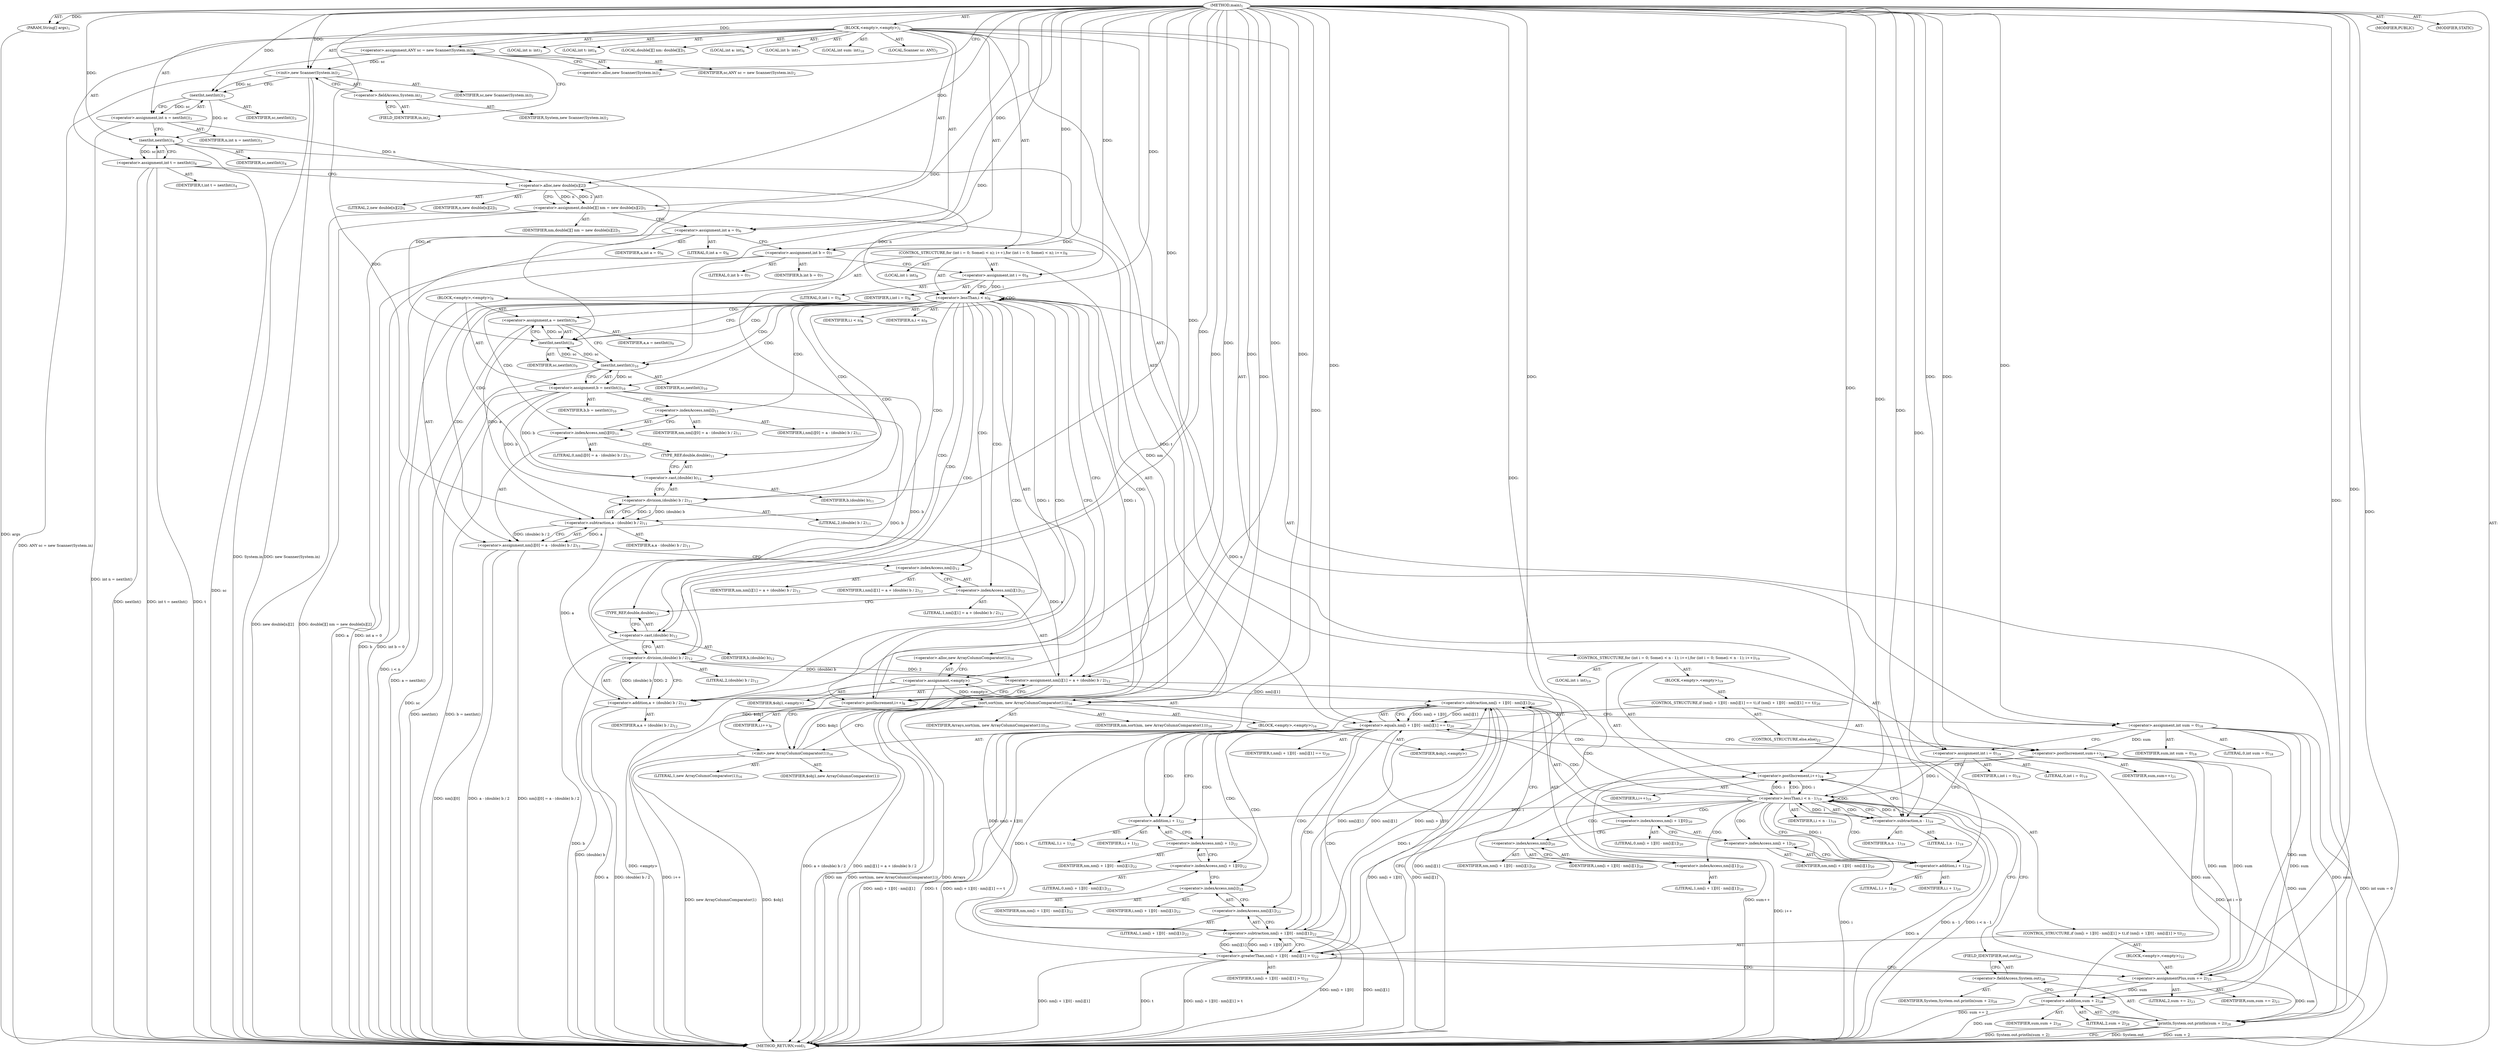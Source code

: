 digraph "main" {  
"19" [label = <(METHOD,main)<SUB>1</SUB>> ]
"20" [label = <(PARAM,String[] args)<SUB>1</SUB>> ]
"21" [label = <(BLOCK,&lt;empty&gt;,&lt;empty&gt;)<SUB>1</SUB>> ]
"4" [label = <(LOCAL,Scanner sc: ANY)<SUB>2</SUB>> ]
"22" [label = <(&lt;operator&gt;.assignment,ANY sc = new Scanner(System.in))<SUB>2</SUB>> ]
"23" [label = <(IDENTIFIER,sc,ANY sc = new Scanner(System.in))<SUB>2</SUB>> ]
"24" [label = <(&lt;operator&gt;.alloc,new Scanner(System.in))<SUB>2</SUB>> ]
"25" [label = <(&lt;init&gt;,new Scanner(System.in))<SUB>2</SUB>> ]
"3" [label = <(IDENTIFIER,sc,new Scanner(System.in))<SUB>2</SUB>> ]
"26" [label = <(&lt;operator&gt;.fieldAccess,System.in)<SUB>2</SUB>> ]
"27" [label = <(IDENTIFIER,System,new Scanner(System.in))<SUB>2</SUB>> ]
"28" [label = <(FIELD_IDENTIFIER,in,in)<SUB>2</SUB>> ]
"29" [label = <(LOCAL,int n: int)<SUB>3</SUB>> ]
"30" [label = <(&lt;operator&gt;.assignment,int n = nextInt())<SUB>3</SUB>> ]
"31" [label = <(IDENTIFIER,n,int n = nextInt())<SUB>3</SUB>> ]
"32" [label = <(nextInt,nextInt())<SUB>3</SUB>> ]
"33" [label = <(IDENTIFIER,sc,nextInt())<SUB>3</SUB>> ]
"34" [label = <(LOCAL,int t: int)<SUB>4</SUB>> ]
"35" [label = <(&lt;operator&gt;.assignment,int t = nextInt())<SUB>4</SUB>> ]
"36" [label = <(IDENTIFIER,t,int t = nextInt())<SUB>4</SUB>> ]
"37" [label = <(nextInt,nextInt())<SUB>4</SUB>> ]
"38" [label = <(IDENTIFIER,sc,nextInt())<SUB>4</SUB>> ]
"39" [label = <(LOCAL,double[][] nm: double[][])<SUB>5</SUB>> ]
"40" [label = <(&lt;operator&gt;.assignment,double[][] nm = new double[n][2])<SUB>5</SUB>> ]
"41" [label = <(IDENTIFIER,nm,double[][] nm = new double[n][2])<SUB>5</SUB>> ]
"42" [label = <(&lt;operator&gt;.alloc,new double[n][2])> ]
"43" [label = <(IDENTIFIER,n,new double[n][2])<SUB>5</SUB>> ]
"44" [label = <(LITERAL,2,new double[n][2])<SUB>5</SUB>> ]
"45" [label = <(LOCAL,int a: int)<SUB>6</SUB>> ]
"46" [label = <(&lt;operator&gt;.assignment,int a = 0)<SUB>6</SUB>> ]
"47" [label = <(IDENTIFIER,a,int a = 0)<SUB>6</SUB>> ]
"48" [label = <(LITERAL,0,int a = 0)<SUB>6</SUB>> ]
"49" [label = <(LOCAL,int b: int)<SUB>7</SUB>> ]
"50" [label = <(&lt;operator&gt;.assignment,int b = 0)<SUB>7</SUB>> ]
"51" [label = <(IDENTIFIER,b,int b = 0)<SUB>7</SUB>> ]
"52" [label = <(LITERAL,0,int b = 0)<SUB>7</SUB>> ]
"53" [label = <(CONTROL_STRUCTURE,for (int i = 0; Some(i &lt; n); i++),for (int i = 0; Some(i &lt; n); i++))<SUB>8</SUB>> ]
"54" [label = <(LOCAL,int i: int)<SUB>8</SUB>> ]
"55" [label = <(&lt;operator&gt;.assignment,int i = 0)<SUB>8</SUB>> ]
"56" [label = <(IDENTIFIER,i,int i = 0)<SUB>8</SUB>> ]
"57" [label = <(LITERAL,0,int i = 0)<SUB>8</SUB>> ]
"58" [label = <(&lt;operator&gt;.lessThan,i &lt; n)<SUB>8</SUB>> ]
"59" [label = <(IDENTIFIER,i,i &lt; n)<SUB>8</SUB>> ]
"60" [label = <(IDENTIFIER,n,i &lt; n)<SUB>8</SUB>> ]
"61" [label = <(&lt;operator&gt;.postIncrement,i++)<SUB>8</SUB>> ]
"62" [label = <(IDENTIFIER,i,i++)<SUB>8</SUB>> ]
"63" [label = <(BLOCK,&lt;empty&gt;,&lt;empty&gt;)<SUB>8</SUB>> ]
"64" [label = <(&lt;operator&gt;.assignment,a = nextInt())<SUB>9</SUB>> ]
"65" [label = <(IDENTIFIER,a,a = nextInt())<SUB>9</SUB>> ]
"66" [label = <(nextInt,nextInt())<SUB>9</SUB>> ]
"67" [label = <(IDENTIFIER,sc,nextInt())<SUB>9</SUB>> ]
"68" [label = <(&lt;operator&gt;.assignment,b = nextInt())<SUB>10</SUB>> ]
"69" [label = <(IDENTIFIER,b,b = nextInt())<SUB>10</SUB>> ]
"70" [label = <(nextInt,nextInt())<SUB>10</SUB>> ]
"71" [label = <(IDENTIFIER,sc,nextInt())<SUB>10</SUB>> ]
"72" [label = <(&lt;operator&gt;.assignment,nm[i][0] = a - (double) b / 2)<SUB>11</SUB>> ]
"73" [label = <(&lt;operator&gt;.indexAccess,nm[i][0])<SUB>11</SUB>> ]
"74" [label = <(&lt;operator&gt;.indexAccess,nm[i])<SUB>11</SUB>> ]
"75" [label = <(IDENTIFIER,nm,nm[i][0] = a - (double) b / 2)<SUB>11</SUB>> ]
"76" [label = <(IDENTIFIER,i,nm[i][0] = a - (double) b / 2)<SUB>11</SUB>> ]
"77" [label = <(LITERAL,0,nm[i][0] = a - (double) b / 2)<SUB>11</SUB>> ]
"78" [label = <(&lt;operator&gt;.subtraction,a - (double) b / 2)<SUB>11</SUB>> ]
"79" [label = <(IDENTIFIER,a,a - (double) b / 2)<SUB>11</SUB>> ]
"80" [label = <(&lt;operator&gt;.division,(double) b / 2)<SUB>11</SUB>> ]
"81" [label = <(&lt;operator&gt;.cast,(double) b)<SUB>11</SUB>> ]
"82" [label = <(TYPE_REF,double,double)<SUB>11</SUB>> ]
"83" [label = <(IDENTIFIER,b,(double) b)<SUB>11</SUB>> ]
"84" [label = <(LITERAL,2,(double) b / 2)<SUB>11</SUB>> ]
"85" [label = <(&lt;operator&gt;.assignment,nm[i][1] = a + (double) b / 2)<SUB>12</SUB>> ]
"86" [label = <(&lt;operator&gt;.indexAccess,nm[i][1])<SUB>12</SUB>> ]
"87" [label = <(&lt;operator&gt;.indexAccess,nm[i])<SUB>12</SUB>> ]
"88" [label = <(IDENTIFIER,nm,nm[i][1] = a + (double) b / 2)<SUB>12</SUB>> ]
"89" [label = <(IDENTIFIER,i,nm[i][1] = a + (double) b / 2)<SUB>12</SUB>> ]
"90" [label = <(LITERAL,1,nm[i][1] = a + (double) b / 2)<SUB>12</SUB>> ]
"91" [label = <(&lt;operator&gt;.addition,a + (double) b / 2)<SUB>12</SUB>> ]
"92" [label = <(IDENTIFIER,a,a + (double) b / 2)<SUB>12</SUB>> ]
"93" [label = <(&lt;operator&gt;.division,(double) b / 2)<SUB>12</SUB>> ]
"94" [label = <(&lt;operator&gt;.cast,(double) b)<SUB>12</SUB>> ]
"95" [label = <(TYPE_REF,double,double)<SUB>12</SUB>> ]
"96" [label = <(IDENTIFIER,b,(double) b)<SUB>12</SUB>> ]
"97" [label = <(LITERAL,2,(double) b / 2)<SUB>12</SUB>> ]
"98" [label = <(sort,sort(nm, new ArrayColumnComparator(1)))<SUB>16</SUB>> ]
"99" [label = <(IDENTIFIER,Arrays,sort(nm, new ArrayColumnComparator(1)))<SUB>16</SUB>> ]
"100" [label = <(IDENTIFIER,nm,sort(nm, new ArrayColumnComparator(1)))<SUB>16</SUB>> ]
"101" [label = <(BLOCK,&lt;empty&gt;,&lt;empty&gt;)<SUB>16</SUB>> ]
"102" [label = <(&lt;operator&gt;.assignment,&lt;empty&gt;)> ]
"103" [label = <(IDENTIFIER,$obj1,&lt;empty&gt;)> ]
"104" [label = <(&lt;operator&gt;.alloc,new ArrayColumnComparator(1))<SUB>16</SUB>> ]
"105" [label = <(&lt;init&gt;,new ArrayColumnComparator(1))<SUB>16</SUB>> ]
"106" [label = <(IDENTIFIER,$obj1,new ArrayColumnComparator(1))> ]
"107" [label = <(LITERAL,1,new ArrayColumnComparator(1))<SUB>16</SUB>> ]
"108" [label = <(IDENTIFIER,$obj1,&lt;empty&gt;)> ]
"109" [label = <(LOCAL,int sum: int)<SUB>18</SUB>> ]
"110" [label = <(&lt;operator&gt;.assignment,int sum = 0)<SUB>18</SUB>> ]
"111" [label = <(IDENTIFIER,sum,int sum = 0)<SUB>18</SUB>> ]
"112" [label = <(LITERAL,0,int sum = 0)<SUB>18</SUB>> ]
"113" [label = <(CONTROL_STRUCTURE,for (int i = 0; Some(i &lt; n - 1); i++),for (int i = 0; Some(i &lt; n - 1); i++))<SUB>19</SUB>> ]
"114" [label = <(LOCAL,int i: int)<SUB>19</SUB>> ]
"115" [label = <(&lt;operator&gt;.assignment,int i = 0)<SUB>19</SUB>> ]
"116" [label = <(IDENTIFIER,i,int i = 0)<SUB>19</SUB>> ]
"117" [label = <(LITERAL,0,int i = 0)<SUB>19</SUB>> ]
"118" [label = <(&lt;operator&gt;.lessThan,i &lt; n - 1)<SUB>19</SUB>> ]
"119" [label = <(IDENTIFIER,i,i &lt; n - 1)<SUB>19</SUB>> ]
"120" [label = <(&lt;operator&gt;.subtraction,n - 1)<SUB>19</SUB>> ]
"121" [label = <(IDENTIFIER,n,n - 1)<SUB>19</SUB>> ]
"122" [label = <(LITERAL,1,n - 1)<SUB>19</SUB>> ]
"123" [label = <(&lt;operator&gt;.postIncrement,i++)<SUB>19</SUB>> ]
"124" [label = <(IDENTIFIER,i,i++)<SUB>19</SUB>> ]
"125" [label = <(BLOCK,&lt;empty&gt;,&lt;empty&gt;)<SUB>19</SUB>> ]
"126" [label = <(CONTROL_STRUCTURE,if (nm[i + 1][0] - nm[i][1] == t),if (nm[i + 1][0] - nm[i][1] == t))<SUB>20</SUB>> ]
"127" [label = <(&lt;operator&gt;.equals,nm[i + 1][0] - nm[i][1] == t)<SUB>20</SUB>> ]
"128" [label = <(&lt;operator&gt;.subtraction,nm[i + 1][0] - nm[i][1])<SUB>20</SUB>> ]
"129" [label = <(&lt;operator&gt;.indexAccess,nm[i + 1][0])<SUB>20</SUB>> ]
"130" [label = <(&lt;operator&gt;.indexAccess,nm[i + 1])<SUB>20</SUB>> ]
"131" [label = <(IDENTIFIER,nm,nm[i + 1][0] - nm[i][1])<SUB>20</SUB>> ]
"132" [label = <(&lt;operator&gt;.addition,i + 1)<SUB>20</SUB>> ]
"133" [label = <(IDENTIFIER,i,i + 1)<SUB>20</SUB>> ]
"134" [label = <(LITERAL,1,i + 1)<SUB>20</SUB>> ]
"135" [label = <(LITERAL,0,nm[i + 1][0] - nm[i][1])<SUB>20</SUB>> ]
"136" [label = <(&lt;operator&gt;.indexAccess,nm[i][1])<SUB>20</SUB>> ]
"137" [label = <(&lt;operator&gt;.indexAccess,nm[i])<SUB>20</SUB>> ]
"138" [label = <(IDENTIFIER,nm,nm[i + 1][0] - nm[i][1])<SUB>20</SUB>> ]
"139" [label = <(IDENTIFIER,i,nm[i + 1][0] - nm[i][1])<SUB>20</SUB>> ]
"140" [label = <(LITERAL,1,nm[i + 1][0] - nm[i][1])<SUB>20</SUB>> ]
"141" [label = <(IDENTIFIER,t,nm[i + 1][0] - nm[i][1] == t)<SUB>20</SUB>> ]
"142" [label = <(&lt;operator&gt;.postIncrement,sum++)<SUB>21</SUB>> ]
"143" [label = <(IDENTIFIER,sum,sum++)<SUB>21</SUB>> ]
"144" [label = <(CONTROL_STRUCTURE,else,else)<SUB>22</SUB>> ]
"145" [label = <(CONTROL_STRUCTURE,if (nm[i + 1][0] - nm[i][1] &gt; t),if (nm[i + 1][0] - nm[i][1] &gt; t))<SUB>22</SUB>> ]
"146" [label = <(&lt;operator&gt;.greaterThan,nm[i + 1][0] - nm[i][1] &gt; t)<SUB>22</SUB>> ]
"147" [label = <(&lt;operator&gt;.subtraction,nm[i + 1][0] - nm[i][1])<SUB>22</SUB>> ]
"148" [label = <(&lt;operator&gt;.indexAccess,nm[i + 1][0])<SUB>22</SUB>> ]
"149" [label = <(&lt;operator&gt;.indexAccess,nm[i + 1])<SUB>22</SUB>> ]
"150" [label = <(IDENTIFIER,nm,nm[i + 1][0] - nm[i][1])<SUB>22</SUB>> ]
"151" [label = <(&lt;operator&gt;.addition,i + 1)<SUB>22</SUB>> ]
"152" [label = <(IDENTIFIER,i,i + 1)<SUB>22</SUB>> ]
"153" [label = <(LITERAL,1,i + 1)<SUB>22</SUB>> ]
"154" [label = <(LITERAL,0,nm[i + 1][0] - nm[i][1])<SUB>22</SUB>> ]
"155" [label = <(&lt;operator&gt;.indexAccess,nm[i][1])<SUB>22</SUB>> ]
"156" [label = <(&lt;operator&gt;.indexAccess,nm[i])<SUB>22</SUB>> ]
"157" [label = <(IDENTIFIER,nm,nm[i + 1][0] - nm[i][1])<SUB>22</SUB>> ]
"158" [label = <(IDENTIFIER,i,nm[i + 1][0] - nm[i][1])<SUB>22</SUB>> ]
"159" [label = <(LITERAL,1,nm[i + 1][0] - nm[i][1])<SUB>22</SUB>> ]
"160" [label = <(IDENTIFIER,t,nm[i + 1][0] - nm[i][1] &gt; t)<SUB>22</SUB>> ]
"161" [label = <(BLOCK,&lt;empty&gt;,&lt;empty&gt;)<SUB>22</SUB>> ]
"162" [label = <(&lt;operator&gt;.assignmentPlus,sum += 2)<SUB>23</SUB>> ]
"163" [label = <(IDENTIFIER,sum,sum += 2)<SUB>23</SUB>> ]
"164" [label = <(LITERAL,2,sum += 2)<SUB>23</SUB>> ]
"165" [label = <(println,System.out.println(sum + 2))<SUB>28</SUB>> ]
"166" [label = <(&lt;operator&gt;.fieldAccess,System.out)<SUB>28</SUB>> ]
"167" [label = <(IDENTIFIER,System,System.out.println(sum + 2))<SUB>28</SUB>> ]
"168" [label = <(FIELD_IDENTIFIER,out,out)<SUB>28</SUB>> ]
"169" [label = <(&lt;operator&gt;.addition,sum + 2)<SUB>28</SUB>> ]
"170" [label = <(IDENTIFIER,sum,sum + 2)<SUB>28</SUB>> ]
"171" [label = <(LITERAL,2,sum + 2)<SUB>28</SUB>> ]
"172" [label = <(MODIFIER,PUBLIC)> ]
"173" [label = <(MODIFIER,STATIC)> ]
"174" [label = <(METHOD_RETURN,void)<SUB>1</SUB>> ]
  "19" -> "20"  [ label = "AST: "] 
  "19" -> "21"  [ label = "AST: "] 
  "19" -> "172"  [ label = "AST: "] 
  "19" -> "173"  [ label = "AST: "] 
  "19" -> "174"  [ label = "AST: "] 
  "21" -> "4"  [ label = "AST: "] 
  "21" -> "22"  [ label = "AST: "] 
  "21" -> "25"  [ label = "AST: "] 
  "21" -> "29"  [ label = "AST: "] 
  "21" -> "30"  [ label = "AST: "] 
  "21" -> "34"  [ label = "AST: "] 
  "21" -> "35"  [ label = "AST: "] 
  "21" -> "39"  [ label = "AST: "] 
  "21" -> "40"  [ label = "AST: "] 
  "21" -> "45"  [ label = "AST: "] 
  "21" -> "46"  [ label = "AST: "] 
  "21" -> "49"  [ label = "AST: "] 
  "21" -> "50"  [ label = "AST: "] 
  "21" -> "53"  [ label = "AST: "] 
  "21" -> "98"  [ label = "AST: "] 
  "21" -> "109"  [ label = "AST: "] 
  "21" -> "110"  [ label = "AST: "] 
  "21" -> "113"  [ label = "AST: "] 
  "21" -> "165"  [ label = "AST: "] 
  "22" -> "23"  [ label = "AST: "] 
  "22" -> "24"  [ label = "AST: "] 
  "25" -> "3"  [ label = "AST: "] 
  "25" -> "26"  [ label = "AST: "] 
  "26" -> "27"  [ label = "AST: "] 
  "26" -> "28"  [ label = "AST: "] 
  "30" -> "31"  [ label = "AST: "] 
  "30" -> "32"  [ label = "AST: "] 
  "32" -> "33"  [ label = "AST: "] 
  "35" -> "36"  [ label = "AST: "] 
  "35" -> "37"  [ label = "AST: "] 
  "37" -> "38"  [ label = "AST: "] 
  "40" -> "41"  [ label = "AST: "] 
  "40" -> "42"  [ label = "AST: "] 
  "42" -> "43"  [ label = "AST: "] 
  "42" -> "44"  [ label = "AST: "] 
  "46" -> "47"  [ label = "AST: "] 
  "46" -> "48"  [ label = "AST: "] 
  "50" -> "51"  [ label = "AST: "] 
  "50" -> "52"  [ label = "AST: "] 
  "53" -> "54"  [ label = "AST: "] 
  "53" -> "55"  [ label = "AST: "] 
  "53" -> "58"  [ label = "AST: "] 
  "53" -> "61"  [ label = "AST: "] 
  "53" -> "63"  [ label = "AST: "] 
  "55" -> "56"  [ label = "AST: "] 
  "55" -> "57"  [ label = "AST: "] 
  "58" -> "59"  [ label = "AST: "] 
  "58" -> "60"  [ label = "AST: "] 
  "61" -> "62"  [ label = "AST: "] 
  "63" -> "64"  [ label = "AST: "] 
  "63" -> "68"  [ label = "AST: "] 
  "63" -> "72"  [ label = "AST: "] 
  "63" -> "85"  [ label = "AST: "] 
  "64" -> "65"  [ label = "AST: "] 
  "64" -> "66"  [ label = "AST: "] 
  "66" -> "67"  [ label = "AST: "] 
  "68" -> "69"  [ label = "AST: "] 
  "68" -> "70"  [ label = "AST: "] 
  "70" -> "71"  [ label = "AST: "] 
  "72" -> "73"  [ label = "AST: "] 
  "72" -> "78"  [ label = "AST: "] 
  "73" -> "74"  [ label = "AST: "] 
  "73" -> "77"  [ label = "AST: "] 
  "74" -> "75"  [ label = "AST: "] 
  "74" -> "76"  [ label = "AST: "] 
  "78" -> "79"  [ label = "AST: "] 
  "78" -> "80"  [ label = "AST: "] 
  "80" -> "81"  [ label = "AST: "] 
  "80" -> "84"  [ label = "AST: "] 
  "81" -> "82"  [ label = "AST: "] 
  "81" -> "83"  [ label = "AST: "] 
  "85" -> "86"  [ label = "AST: "] 
  "85" -> "91"  [ label = "AST: "] 
  "86" -> "87"  [ label = "AST: "] 
  "86" -> "90"  [ label = "AST: "] 
  "87" -> "88"  [ label = "AST: "] 
  "87" -> "89"  [ label = "AST: "] 
  "91" -> "92"  [ label = "AST: "] 
  "91" -> "93"  [ label = "AST: "] 
  "93" -> "94"  [ label = "AST: "] 
  "93" -> "97"  [ label = "AST: "] 
  "94" -> "95"  [ label = "AST: "] 
  "94" -> "96"  [ label = "AST: "] 
  "98" -> "99"  [ label = "AST: "] 
  "98" -> "100"  [ label = "AST: "] 
  "98" -> "101"  [ label = "AST: "] 
  "101" -> "102"  [ label = "AST: "] 
  "101" -> "105"  [ label = "AST: "] 
  "101" -> "108"  [ label = "AST: "] 
  "102" -> "103"  [ label = "AST: "] 
  "102" -> "104"  [ label = "AST: "] 
  "105" -> "106"  [ label = "AST: "] 
  "105" -> "107"  [ label = "AST: "] 
  "110" -> "111"  [ label = "AST: "] 
  "110" -> "112"  [ label = "AST: "] 
  "113" -> "114"  [ label = "AST: "] 
  "113" -> "115"  [ label = "AST: "] 
  "113" -> "118"  [ label = "AST: "] 
  "113" -> "123"  [ label = "AST: "] 
  "113" -> "125"  [ label = "AST: "] 
  "115" -> "116"  [ label = "AST: "] 
  "115" -> "117"  [ label = "AST: "] 
  "118" -> "119"  [ label = "AST: "] 
  "118" -> "120"  [ label = "AST: "] 
  "120" -> "121"  [ label = "AST: "] 
  "120" -> "122"  [ label = "AST: "] 
  "123" -> "124"  [ label = "AST: "] 
  "125" -> "126"  [ label = "AST: "] 
  "126" -> "127"  [ label = "AST: "] 
  "126" -> "142"  [ label = "AST: "] 
  "126" -> "144"  [ label = "AST: "] 
  "127" -> "128"  [ label = "AST: "] 
  "127" -> "141"  [ label = "AST: "] 
  "128" -> "129"  [ label = "AST: "] 
  "128" -> "136"  [ label = "AST: "] 
  "129" -> "130"  [ label = "AST: "] 
  "129" -> "135"  [ label = "AST: "] 
  "130" -> "131"  [ label = "AST: "] 
  "130" -> "132"  [ label = "AST: "] 
  "132" -> "133"  [ label = "AST: "] 
  "132" -> "134"  [ label = "AST: "] 
  "136" -> "137"  [ label = "AST: "] 
  "136" -> "140"  [ label = "AST: "] 
  "137" -> "138"  [ label = "AST: "] 
  "137" -> "139"  [ label = "AST: "] 
  "142" -> "143"  [ label = "AST: "] 
  "144" -> "145"  [ label = "AST: "] 
  "145" -> "146"  [ label = "AST: "] 
  "145" -> "161"  [ label = "AST: "] 
  "146" -> "147"  [ label = "AST: "] 
  "146" -> "160"  [ label = "AST: "] 
  "147" -> "148"  [ label = "AST: "] 
  "147" -> "155"  [ label = "AST: "] 
  "148" -> "149"  [ label = "AST: "] 
  "148" -> "154"  [ label = "AST: "] 
  "149" -> "150"  [ label = "AST: "] 
  "149" -> "151"  [ label = "AST: "] 
  "151" -> "152"  [ label = "AST: "] 
  "151" -> "153"  [ label = "AST: "] 
  "155" -> "156"  [ label = "AST: "] 
  "155" -> "159"  [ label = "AST: "] 
  "156" -> "157"  [ label = "AST: "] 
  "156" -> "158"  [ label = "AST: "] 
  "161" -> "162"  [ label = "AST: "] 
  "162" -> "163"  [ label = "AST: "] 
  "162" -> "164"  [ label = "AST: "] 
  "165" -> "166"  [ label = "AST: "] 
  "165" -> "169"  [ label = "AST: "] 
  "166" -> "167"  [ label = "AST: "] 
  "166" -> "168"  [ label = "AST: "] 
  "169" -> "170"  [ label = "AST: "] 
  "169" -> "171"  [ label = "AST: "] 
  "22" -> "28"  [ label = "CFG: "] 
  "25" -> "32"  [ label = "CFG: "] 
  "30" -> "37"  [ label = "CFG: "] 
  "35" -> "42"  [ label = "CFG: "] 
  "40" -> "46"  [ label = "CFG: "] 
  "46" -> "50"  [ label = "CFG: "] 
  "50" -> "55"  [ label = "CFG: "] 
  "98" -> "110"  [ label = "CFG: "] 
  "110" -> "115"  [ label = "CFG: "] 
  "165" -> "174"  [ label = "CFG: "] 
  "24" -> "22"  [ label = "CFG: "] 
  "26" -> "25"  [ label = "CFG: "] 
  "32" -> "30"  [ label = "CFG: "] 
  "37" -> "35"  [ label = "CFG: "] 
  "42" -> "40"  [ label = "CFG: "] 
  "55" -> "58"  [ label = "CFG: "] 
  "58" -> "66"  [ label = "CFG: "] 
  "58" -> "104"  [ label = "CFG: "] 
  "61" -> "58"  [ label = "CFG: "] 
  "115" -> "120"  [ label = "CFG: "] 
  "118" -> "132"  [ label = "CFG: "] 
  "118" -> "168"  [ label = "CFG: "] 
  "123" -> "120"  [ label = "CFG: "] 
  "166" -> "169"  [ label = "CFG: "] 
  "169" -> "165"  [ label = "CFG: "] 
  "28" -> "26"  [ label = "CFG: "] 
  "64" -> "70"  [ label = "CFG: "] 
  "68" -> "74"  [ label = "CFG: "] 
  "72" -> "87"  [ label = "CFG: "] 
  "85" -> "61"  [ label = "CFG: "] 
  "102" -> "105"  [ label = "CFG: "] 
  "105" -> "98"  [ label = "CFG: "] 
  "120" -> "118"  [ label = "CFG: "] 
  "168" -> "166"  [ label = "CFG: "] 
  "66" -> "64"  [ label = "CFG: "] 
  "70" -> "68"  [ label = "CFG: "] 
  "73" -> "82"  [ label = "CFG: "] 
  "78" -> "72"  [ label = "CFG: "] 
  "86" -> "95"  [ label = "CFG: "] 
  "91" -> "85"  [ label = "CFG: "] 
  "104" -> "102"  [ label = "CFG: "] 
  "127" -> "142"  [ label = "CFG: "] 
  "127" -> "151"  [ label = "CFG: "] 
  "142" -> "123"  [ label = "CFG: "] 
  "74" -> "73"  [ label = "CFG: "] 
  "80" -> "78"  [ label = "CFG: "] 
  "87" -> "86"  [ label = "CFG: "] 
  "93" -> "91"  [ label = "CFG: "] 
  "128" -> "127"  [ label = "CFG: "] 
  "81" -> "80"  [ label = "CFG: "] 
  "94" -> "93"  [ label = "CFG: "] 
  "129" -> "137"  [ label = "CFG: "] 
  "136" -> "128"  [ label = "CFG: "] 
  "146" -> "162"  [ label = "CFG: "] 
  "146" -> "123"  [ label = "CFG: "] 
  "82" -> "81"  [ label = "CFG: "] 
  "95" -> "94"  [ label = "CFG: "] 
  "130" -> "129"  [ label = "CFG: "] 
  "137" -> "136"  [ label = "CFG: "] 
  "147" -> "146"  [ label = "CFG: "] 
  "162" -> "123"  [ label = "CFG: "] 
  "132" -> "130"  [ label = "CFG: "] 
  "148" -> "156"  [ label = "CFG: "] 
  "155" -> "147"  [ label = "CFG: "] 
  "149" -> "148"  [ label = "CFG: "] 
  "156" -> "155"  [ label = "CFG: "] 
  "151" -> "149"  [ label = "CFG: "] 
  "19" -> "24"  [ label = "CFG: "] 
  "20" -> "174"  [ label = "DDG: args"] 
  "22" -> "174"  [ label = "DDG: ANY sc = new Scanner(System.in)"] 
  "25" -> "174"  [ label = "DDG: System.in"] 
  "25" -> "174"  [ label = "DDG: new Scanner(System.in)"] 
  "30" -> "174"  [ label = "DDG: int n = nextInt()"] 
  "35" -> "174"  [ label = "DDG: t"] 
  "37" -> "174"  [ label = "DDG: sc"] 
  "35" -> "174"  [ label = "DDG: nextInt()"] 
  "35" -> "174"  [ label = "DDG: int t = nextInt()"] 
  "40" -> "174"  [ label = "DDG: new double[n][2]"] 
  "40" -> "174"  [ label = "DDG: double[][] nm = new double[n][2]"] 
  "46" -> "174"  [ label = "DDG: a"] 
  "46" -> "174"  [ label = "DDG: int a = 0"] 
  "50" -> "174"  [ label = "DDG: b"] 
  "50" -> "174"  [ label = "DDG: int b = 0"] 
  "58" -> "174"  [ label = "DDG: i &lt; n"] 
  "98" -> "174"  [ label = "DDG: nm"] 
  "102" -> "174"  [ label = "DDG: &lt;empty&gt;"] 
  "105" -> "174"  [ label = "DDG: $obj1"] 
  "105" -> "174"  [ label = "DDG: new ArrayColumnComparator(1)"] 
  "98" -> "174"  [ label = "DDG: sort(nm, new ArrayColumnComparator(1))"] 
  "110" -> "174"  [ label = "DDG: int sum = 0"] 
  "115" -> "174"  [ label = "DDG: int i = 0"] 
  "118" -> "174"  [ label = "DDG: i"] 
  "120" -> "174"  [ label = "DDG: n"] 
  "118" -> "174"  [ label = "DDG: n - 1"] 
  "118" -> "174"  [ label = "DDG: i &lt; n - 1"] 
  "165" -> "174"  [ label = "DDG: System.out"] 
  "169" -> "174"  [ label = "DDG: sum"] 
  "165" -> "174"  [ label = "DDG: sum + 2"] 
  "165" -> "174"  [ label = "DDG: System.out.println(sum + 2)"] 
  "128" -> "174"  [ label = "DDG: nm[i + 1][0]"] 
  "128" -> "174"  [ label = "DDG: nm[i][1]"] 
  "127" -> "174"  [ label = "DDG: nm[i + 1][0] - nm[i][1]"] 
  "127" -> "174"  [ label = "DDG: t"] 
  "127" -> "174"  [ label = "DDG: nm[i + 1][0] - nm[i][1] == t"] 
  "147" -> "174"  [ label = "DDG: nm[i + 1][0]"] 
  "147" -> "174"  [ label = "DDG: nm[i][1]"] 
  "146" -> "174"  [ label = "DDG: nm[i + 1][0] - nm[i][1]"] 
  "146" -> "174"  [ label = "DDG: t"] 
  "146" -> "174"  [ label = "DDG: nm[i + 1][0] - nm[i][1] &gt; t"] 
  "162" -> "174"  [ label = "DDG: sum += 2"] 
  "142" -> "174"  [ label = "DDG: sum++"] 
  "123" -> "174"  [ label = "DDG: i++"] 
  "64" -> "174"  [ label = "DDG: a = nextInt()"] 
  "70" -> "174"  [ label = "DDG: sc"] 
  "68" -> "174"  [ label = "DDG: nextInt()"] 
  "68" -> "174"  [ label = "DDG: b = nextInt()"] 
  "72" -> "174"  [ label = "DDG: nm[i][0]"] 
  "72" -> "174"  [ label = "DDG: a - (double) b / 2"] 
  "72" -> "174"  [ label = "DDG: nm[i][0] = a - (double) b / 2"] 
  "85" -> "174"  [ label = "DDG: nm[i][1]"] 
  "91" -> "174"  [ label = "DDG: a"] 
  "94" -> "174"  [ label = "DDG: b"] 
  "93" -> "174"  [ label = "DDG: (double) b"] 
  "91" -> "174"  [ label = "DDG: (double) b / 2"] 
  "85" -> "174"  [ label = "DDG: a + (double) b / 2"] 
  "85" -> "174"  [ label = "DDG: nm[i][1] = a + (double) b / 2"] 
  "61" -> "174"  [ label = "DDG: i++"] 
  "98" -> "174"  [ label = "DDG: Arrays"] 
  "19" -> "20"  [ label = "DDG: "] 
  "19" -> "22"  [ label = "DDG: "] 
  "32" -> "30"  [ label = "DDG: sc"] 
  "37" -> "35"  [ label = "DDG: sc"] 
  "42" -> "40"  [ label = "DDG: n"] 
  "42" -> "40"  [ label = "DDG: 2"] 
  "19" -> "46"  [ label = "DDG: "] 
  "19" -> "50"  [ label = "DDG: "] 
  "19" -> "110"  [ label = "DDG: "] 
  "22" -> "25"  [ label = "DDG: sc"] 
  "19" -> "25"  [ label = "DDG: "] 
  "19" -> "55"  [ label = "DDG: "] 
  "19" -> "98"  [ label = "DDG: "] 
  "40" -> "98"  [ label = "DDG: nm"] 
  "102" -> "98"  [ label = "DDG: &lt;empty&gt;"] 
  "105" -> "98"  [ label = "DDG: $obj1"] 
  "19" -> "115"  [ label = "DDG: "] 
  "110" -> "165"  [ label = "DDG: sum"] 
  "162" -> "165"  [ label = "DDG: sum"] 
  "142" -> "165"  [ label = "DDG: sum"] 
  "19" -> "165"  [ label = "DDG: "] 
  "25" -> "32"  [ label = "DDG: sc"] 
  "19" -> "32"  [ label = "DDG: "] 
  "32" -> "37"  [ label = "DDG: sc"] 
  "19" -> "37"  [ label = "DDG: "] 
  "30" -> "42"  [ label = "DDG: n"] 
  "19" -> "42"  [ label = "DDG: "] 
  "55" -> "58"  [ label = "DDG: i"] 
  "61" -> "58"  [ label = "DDG: i"] 
  "19" -> "58"  [ label = "DDG: "] 
  "42" -> "58"  [ label = "DDG: n"] 
  "58" -> "61"  [ label = "DDG: i"] 
  "19" -> "61"  [ label = "DDG: "] 
  "66" -> "64"  [ label = "DDG: sc"] 
  "70" -> "68"  [ label = "DDG: sc"] 
  "78" -> "72"  [ label = "DDG: a"] 
  "78" -> "72"  [ label = "DDG: (double) b / 2"] 
  "78" -> "85"  [ label = "DDG: a"] 
  "19" -> "85"  [ label = "DDG: "] 
  "93" -> "85"  [ label = "DDG: (double) b"] 
  "93" -> "85"  [ label = "DDG: 2"] 
  "19" -> "102"  [ label = "DDG: "] 
  "19" -> "108"  [ label = "DDG: "] 
  "115" -> "118"  [ label = "DDG: i"] 
  "123" -> "118"  [ label = "DDG: i"] 
  "19" -> "118"  [ label = "DDG: "] 
  "120" -> "118"  [ label = "DDG: n"] 
  "120" -> "118"  [ label = "DDG: 1"] 
  "19" -> "123"  [ label = "DDG: "] 
  "118" -> "123"  [ label = "DDG: i"] 
  "110" -> "169"  [ label = "DDG: sum"] 
  "162" -> "169"  [ label = "DDG: sum"] 
  "142" -> "169"  [ label = "DDG: sum"] 
  "19" -> "169"  [ label = "DDG: "] 
  "102" -> "105"  [ label = "DDG: $obj1"] 
  "19" -> "105"  [ label = "DDG: "] 
  "58" -> "120"  [ label = "DDG: n"] 
  "19" -> "120"  [ label = "DDG: "] 
  "37" -> "66"  [ label = "DDG: sc"] 
  "70" -> "66"  [ label = "DDG: sc"] 
  "19" -> "66"  [ label = "DDG: "] 
  "66" -> "70"  [ label = "DDG: sc"] 
  "19" -> "70"  [ label = "DDG: "] 
  "64" -> "78"  [ label = "DDG: a"] 
  "19" -> "78"  [ label = "DDG: "] 
  "80" -> "78"  [ label = "DDG: (double) b"] 
  "80" -> "78"  [ label = "DDG: 2"] 
  "78" -> "91"  [ label = "DDG: a"] 
  "19" -> "91"  [ label = "DDG: "] 
  "93" -> "91"  [ label = "DDG: (double) b"] 
  "93" -> "91"  [ label = "DDG: 2"] 
  "128" -> "127"  [ label = "DDG: nm[i + 1][0]"] 
  "128" -> "127"  [ label = "DDG: nm[i][1]"] 
  "35" -> "127"  [ label = "DDG: t"] 
  "146" -> "127"  [ label = "DDG: t"] 
  "19" -> "127"  [ label = "DDG: "] 
  "110" -> "142"  [ label = "DDG: sum"] 
  "162" -> "142"  [ label = "DDG: sum"] 
  "19" -> "142"  [ label = "DDG: "] 
  "19" -> "80"  [ label = "DDG: "] 
  "68" -> "80"  [ label = "DDG: b"] 
  "19" -> "93"  [ label = "DDG: "] 
  "68" -> "93"  [ label = "DDG: b"] 
  "147" -> "128"  [ label = "DDG: nm[i + 1][0]"] 
  "147" -> "128"  [ label = "DDG: nm[i][1]"] 
  "85" -> "128"  [ label = "DDG: nm[i][1]"] 
  "19" -> "81"  [ label = "DDG: "] 
  "68" -> "81"  [ label = "DDG: b"] 
  "19" -> "94"  [ label = "DDG: "] 
  "68" -> "94"  [ label = "DDG: b"] 
  "147" -> "146"  [ label = "DDG: nm[i + 1][0]"] 
  "147" -> "146"  [ label = "DDG: nm[i][1]"] 
  "127" -> "146"  [ label = "DDG: t"] 
  "19" -> "146"  [ label = "DDG: "] 
  "19" -> "162"  [ label = "DDG: "] 
  "128" -> "147"  [ label = "DDG: nm[i + 1][0]"] 
  "128" -> "147"  [ label = "DDG: nm[i][1]"] 
  "110" -> "162"  [ label = "DDG: sum"] 
  "142" -> "162"  [ label = "DDG: sum"] 
  "118" -> "132"  [ label = "DDG: i"] 
  "19" -> "132"  [ label = "DDG: "] 
  "19" -> "151"  [ label = "DDG: "] 
  "118" -> "151"  [ label = "DDG: i"] 
  "58" -> "94"  [ label = "CDG: "] 
  "58" -> "68"  [ label = "CDG: "] 
  "58" -> "73"  [ label = "CDG: "] 
  "58" -> "64"  [ label = "CDG: "] 
  "58" -> "66"  [ label = "CDG: "] 
  "58" -> "81"  [ label = "CDG: "] 
  "58" -> "85"  [ label = "CDG: "] 
  "58" -> "72"  [ label = "CDG: "] 
  "58" -> "74"  [ label = "CDG: "] 
  "58" -> "95"  [ label = "CDG: "] 
  "58" -> "87"  [ label = "CDG: "] 
  "58" -> "91"  [ label = "CDG: "] 
  "58" -> "82"  [ label = "CDG: "] 
  "58" -> "93"  [ label = "CDG: "] 
  "58" -> "80"  [ label = "CDG: "] 
  "58" -> "58"  [ label = "CDG: "] 
  "58" -> "61"  [ label = "CDG: "] 
  "58" -> "70"  [ label = "CDG: "] 
  "58" -> "78"  [ label = "CDG: "] 
  "58" -> "86"  [ label = "CDG: "] 
  "118" -> "120"  [ label = "CDG: "] 
  "118" -> "136"  [ label = "CDG: "] 
  "118" -> "128"  [ label = "CDG: "] 
  "118" -> "132"  [ label = "CDG: "] 
  "118" -> "123"  [ label = "CDG: "] 
  "118" -> "129"  [ label = "CDG: "] 
  "118" -> "137"  [ label = "CDG: "] 
  "118" -> "130"  [ label = "CDG: "] 
  "118" -> "118"  [ label = "CDG: "] 
  "118" -> "127"  [ label = "CDG: "] 
  "127" -> "146"  [ label = "CDG: "] 
  "127" -> "149"  [ label = "CDG: "] 
  "127" -> "142"  [ label = "CDG: "] 
  "127" -> "151"  [ label = "CDG: "] 
  "127" -> "148"  [ label = "CDG: "] 
  "127" -> "147"  [ label = "CDG: "] 
  "127" -> "155"  [ label = "CDG: "] 
  "127" -> "156"  [ label = "CDG: "] 
  "146" -> "162"  [ label = "CDG: "] 
}
